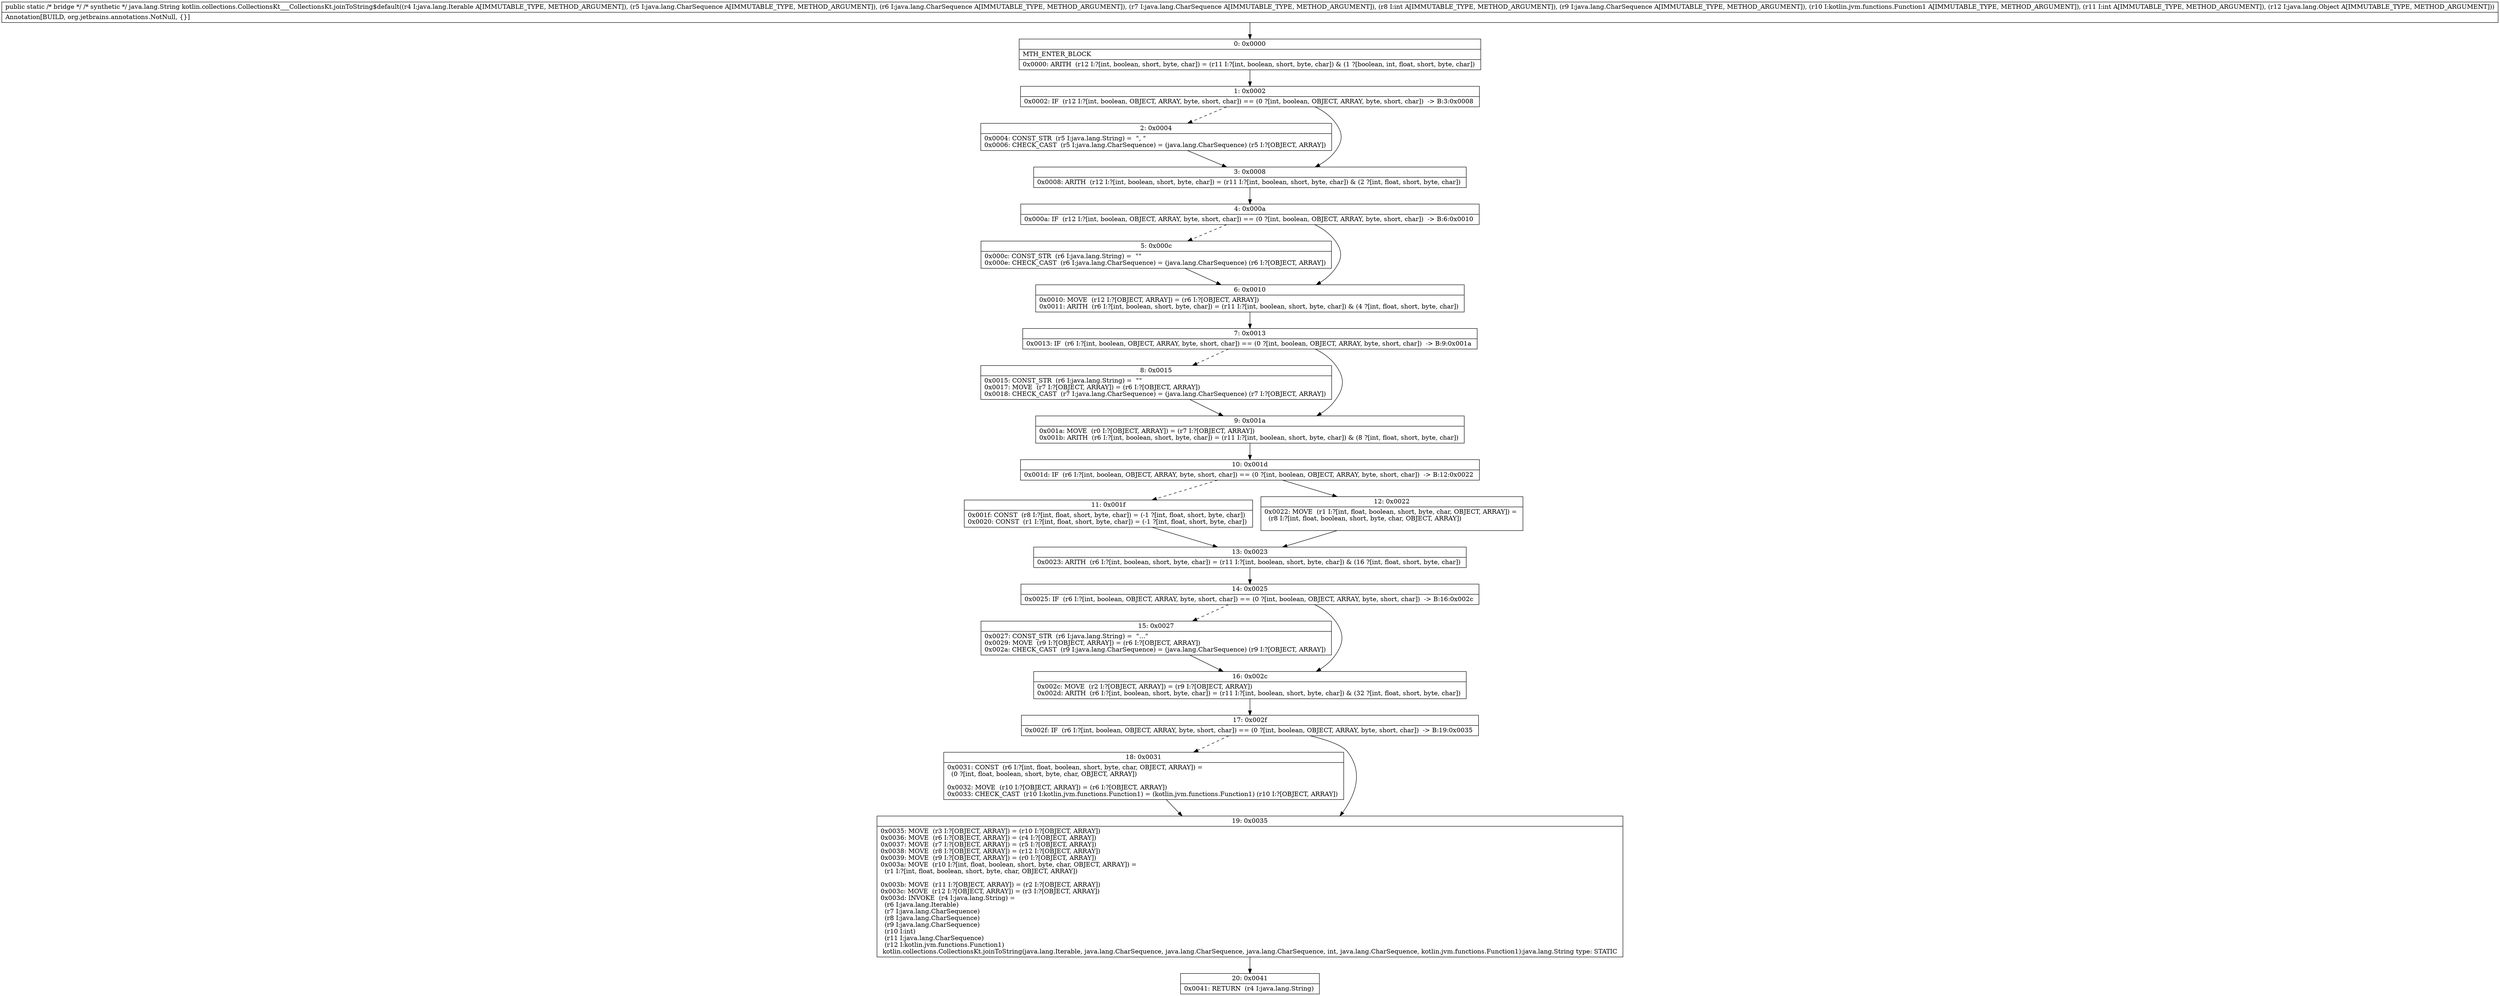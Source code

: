 digraph "CFG forkotlin.collections.CollectionsKt___CollectionsKt.joinToString$default(Ljava\/lang\/Iterable;Ljava\/lang\/CharSequence;Ljava\/lang\/CharSequence;Ljava\/lang\/CharSequence;ILjava\/lang\/CharSequence;Lkotlin\/jvm\/functions\/Function1;ILjava\/lang\/Object;)Ljava\/lang\/String;" {
Node_0 [shape=record,label="{0\:\ 0x0000|MTH_ENTER_BLOCK\l|0x0000: ARITH  (r12 I:?[int, boolean, short, byte, char]) = (r11 I:?[int, boolean, short, byte, char]) & (1 ?[boolean, int, float, short, byte, char]) \l}"];
Node_1 [shape=record,label="{1\:\ 0x0002|0x0002: IF  (r12 I:?[int, boolean, OBJECT, ARRAY, byte, short, char]) == (0 ?[int, boolean, OBJECT, ARRAY, byte, short, char])  \-\> B:3:0x0008 \l}"];
Node_2 [shape=record,label="{2\:\ 0x0004|0x0004: CONST_STR  (r5 I:java.lang.String) =  \", \" \l0x0006: CHECK_CAST  (r5 I:java.lang.CharSequence) = (java.lang.CharSequence) (r5 I:?[OBJECT, ARRAY]) \l}"];
Node_3 [shape=record,label="{3\:\ 0x0008|0x0008: ARITH  (r12 I:?[int, boolean, short, byte, char]) = (r11 I:?[int, boolean, short, byte, char]) & (2 ?[int, float, short, byte, char]) \l}"];
Node_4 [shape=record,label="{4\:\ 0x000a|0x000a: IF  (r12 I:?[int, boolean, OBJECT, ARRAY, byte, short, char]) == (0 ?[int, boolean, OBJECT, ARRAY, byte, short, char])  \-\> B:6:0x0010 \l}"];
Node_5 [shape=record,label="{5\:\ 0x000c|0x000c: CONST_STR  (r6 I:java.lang.String) =  \"\" \l0x000e: CHECK_CAST  (r6 I:java.lang.CharSequence) = (java.lang.CharSequence) (r6 I:?[OBJECT, ARRAY]) \l}"];
Node_6 [shape=record,label="{6\:\ 0x0010|0x0010: MOVE  (r12 I:?[OBJECT, ARRAY]) = (r6 I:?[OBJECT, ARRAY]) \l0x0011: ARITH  (r6 I:?[int, boolean, short, byte, char]) = (r11 I:?[int, boolean, short, byte, char]) & (4 ?[int, float, short, byte, char]) \l}"];
Node_7 [shape=record,label="{7\:\ 0x0013|0x0013: IF  (r6 I:?[int, boolean, OBJECT, ARRAY, byte, short, char]) == (0 ?[int, boolean, OBJECT, ARRAY, byte, short, char])  \-\> B:9:0x001a \l}"];
Node_8 [shape=record,label="{8\:\ 0x0015|0x0015: CONST_STR  (r6 I:java.lang.String) =  \"\" \l0x0017: MOVE  (r7 I:?[OBJECT, ARRAY]) = (r6 I:?[OBJECT, ARRAY]) \l0x0018: CHECK_CAST  (r7 I:java.lang.CharSequence) = (java.lang.CharSequence) (r7 I:?[OBJECT, ARRAY]) \l}"];
Node_9 [shape=record,label="{9\:\ 0x001a|0x001a: MOVE  (r0 I:?[OBJECT, ARRAY]) = (r7 I:?[OBJECT, ARRAY]) \l0x001b: ARITH  (r6 I:?[int, boolean, short, byte, char]) = (r11 I:?[int, boolean, short, byte, char]) & (8 ?[int, float, short, byte, char]) \l}"];
Node_10 [shape=record,label="{10\:\ 0x001d|0x001d: IF  (r6 I:?[int, boolean, OBJECT, ARRAY, byte, short, char]) == (0 ?[int, boolean, OBJECT, ARRAY, byte, short, char])  \-\> B:12:0x0022 \l}"];
Node_11 [shape=record,label="{11\:\ 0x001f|0x001f: CONST  (r8 I:?[int, float, short, byte, char]) = (\-1 ?[int, float, short, byte, char]) \l0x0020: CONST  (r1 I:?[int, float, short, byte, char]) = (\-1 ?[int, float, short, byte, char]) \l}"];
Node_12 [shape=record,label="{12\:\ 0x0022|0x0022: MOVE  (r1 I:?[int, float, boolean, short, byte, char, OBJECT, ARRAY]) = \l  (r8 I:?[int, float, boolean, short, byte, char, OBJECT, ARRAY])\l \l}"];
Node_13 [shape=record,label="{13\:\ 0x0023|0x0023: ARITH  (r6 I:?[int, boolean, short, byte, char]) = (r11 I:?[int, boolean, short, byte, char]) & (16 ?[int, float, short, byte, char]) \l}"];
Node_14 [shape=record,label="{14\:\ 0x0025|0x0025: IF  (r6 I:?[int, boolean, OBJECT, ARRAY, byte, short, char]) == (0 ?[int, boolean, OBJECT, ARRAY, byte, short, char])  \-\> B:16:0x002c \l}"];
Node_15 [shape=record,label="{15\:\ 0x0027|0x0027: CONST_STR  (r6 I:java.lang.String) =  \"...\" \l0x0029: MOVE  (r9 I:?[OBJECT, ARRAY]) = (r6 I:?[OBJECT, ARRAY]) \l0x002a: CHECK_CAST  (r9 I:java.lang.CharSequence) = (java.lang.CharSequence) (r9 I:?[OBJECT, ARRAY]) \l}"];
Node_16 [shape=record,label="{16\:\ 0x002c|0x002c: MOVE  (r2 I:?[OBJECT, ARRAY]) = (r9 I:?[OBJECT, ARRAY]) \l0x002d: ARITH  (r6 I:?[int, boolean, short, byte, char]) = (r11 I:?[int, boolean, short, byte, char]) & (32 ?[int, float, short, byte, char]) \l}"];
Node_17 [shape=record,label="{17\:\ 0x002f|0x002f: IF  (r6 I:?[int, boolean, OBJECT, ARRAY, byte, short, char]) == (0 ?[int, boolean, OBJECT, ARRAY, byte, short, char])  \-\> B:19:0x0035 \l}"];
Node_18 [shape=record,label="{18\:\ 0x0031|0x0031: CONST  (r6 I:?[int, float, boolean, short, byte, char, OBJECT, ARRAY]) = \l  (0 ?[int, float, boolean, short, byte, char, OBJECT, ARRAY])\l \l0x0032: MOVE  (r10 I:?[OBJECT, ARRAY]) = (r6 I:?[OBJECT, ARRAY]) \l0x0033: CHECK_CAST  (r10 I:kotlin.jvm.functions.Function1) = (kotlin.jvm.functions.Function1) (r10 I:?[OBJECT, ARRAY]) \l}"];
Node_19 [shape=record,label="{19\:\ 0x0035|0x0035: MOVE  (r3 I:?[OBJECT, ARRAY]) = (r10 I:?[OBJECT, ARRAY]) \l0x0036: MOVE  (r6 I:?[OBJECT, ARRAY]) = (r4 I:?[OBJECT, ARRAY]) \l0x0037: MOVE  (r7 I:?[OBJECT, ARRAY]) = (r5 I:?[OBJECT, ARRAY]) \l0x0038: MOVE  (r8 I:?[OBJECT, ARRAY]) = (r12 I:?[OBJECT, ARRAY]) \l0x0039: MOVE  (r9 I:?[OBJECT, ARRAY]) = (r0 I:?[OBJECT, ARRAY]) \l0x003a: MOVE  (r10 I:?[int, float, boolean, short, byte, char, OBJECT, ARRAY]) = \l  (r1 I:?[int, float, boolean, short, byte, char, OBJECT, ARRAY])\l \l0x003b: MOVE  (r11 I:?[OBJECT, ARRAY]) = (r2 I:?[OBJECT, ARRAY]) \l0x003c: MOVE  (r12 I:?[OBJECT, ARRAY]) = (r3 I:?[OBJECT, ARRAY]) \l0x003d: INVOKE  (r4 I:java.lang.String) = \l  (r6 I:java.lang.Iterable)\l  (r7 I:java.lang.CharSequence)\l  (r8 I:java.lang.CharSequence)\l  (r9 I:java.lang.CharSequence)\l  (r10 I:int)\l  (r11 I:java.lang.CharSequence)\l  (r12 I:kotlin.jvm.functions.Function1)\l kotlin.collections.CollectionsKt.joinToString(java.lang.Iterable, java.lang.CharSequence, java.lang.CharSequence, java.lang.CharSequence, int, java.lang.CharSequence, kotlin.jvm.functions.Function1):java.lang.String type: STATIC \l}"];
Node_20 [shape=record,label="{20\:\ 0x0041|0x0041: RETURN  (r4 I:java.lang.String) \l}"];
MethodNode[shape=record,label="{public static \/* bridge *\/ \/* synthetic *\/ java.lang.String kotlin.collections.CollectionsKt___CollectionsKt.joinToString$default((r4 I:java.lang.Iterable A[IMMUTABLE_TYPE, METHOD_ARGUMENT]), (r5 I:java.lang.CharSequence A[IMMUTABLE_TYPE, METHOD_ARGUMENT]), (r6 I:java.lang.CharSequence A[IMMUTABLE_TYPE, METHOD_ARGUMENT]), (r7 I:java.lang.CharSequence A[IMMUTABLE_TYPE, METHOD_ARGUMENT]), (r8 I:int A[IMMUTABLE_TYPE, METHOD_ARGUMENT]), (r9 I:java.lang.CharSequence A[IMMUTABLE_TYPE, METHOD_ARGUMENT]), (r10 I:kotlin.jvm.functions.Function1 A[IMMUTABLE_TYPE, METHOD_ARGUMENT]), (r11 I:int A[IMMUTABLE_TYPE, METHOD_ARGUMENT]), (r12 I:java.lang.Object A[IMMUTABLE_TYPE, METHOD_ARGUMENT]))  | Annotation[BUILD, org.jetbrains.annotations.NotNull, \{\}]\l}"];
MethodNode -> Node_0;
Node_0 -> Node_1;
Node_1 -> Node_2[style=dashed];
Node_1 -> Node_3;
Node_2 -> Node_3;
Node_3 -> Node_4;
Node_4 -> Node_5[style=dashed];
Node_4 -> Node_6;
Node_5 -> Node_6;
Node_6 -> Node_7;
Node_7 -> Node_8[style=dashed];
Node_7 -> Node_9;
Node_8 -> Node_9;
Node_9 -> Node_10;
Node_10 -> Node_11[style=dashed];
Node_10 -> Node_12;
Node_11 -> Node_13;
Node_12 -> Node_13;
Node_13 -> Node_14;
Node_14 -> Node_15[style=dashed];
Node_14 -> Node_16;
Node_15 -> Node_16;
Node_16 -> Node_17;
Node_17 -> Node_18[style=dashed];
Node_17 -> Node_19;
Node_18 -> Node_19;
Node_19 -> Node_20;
}

